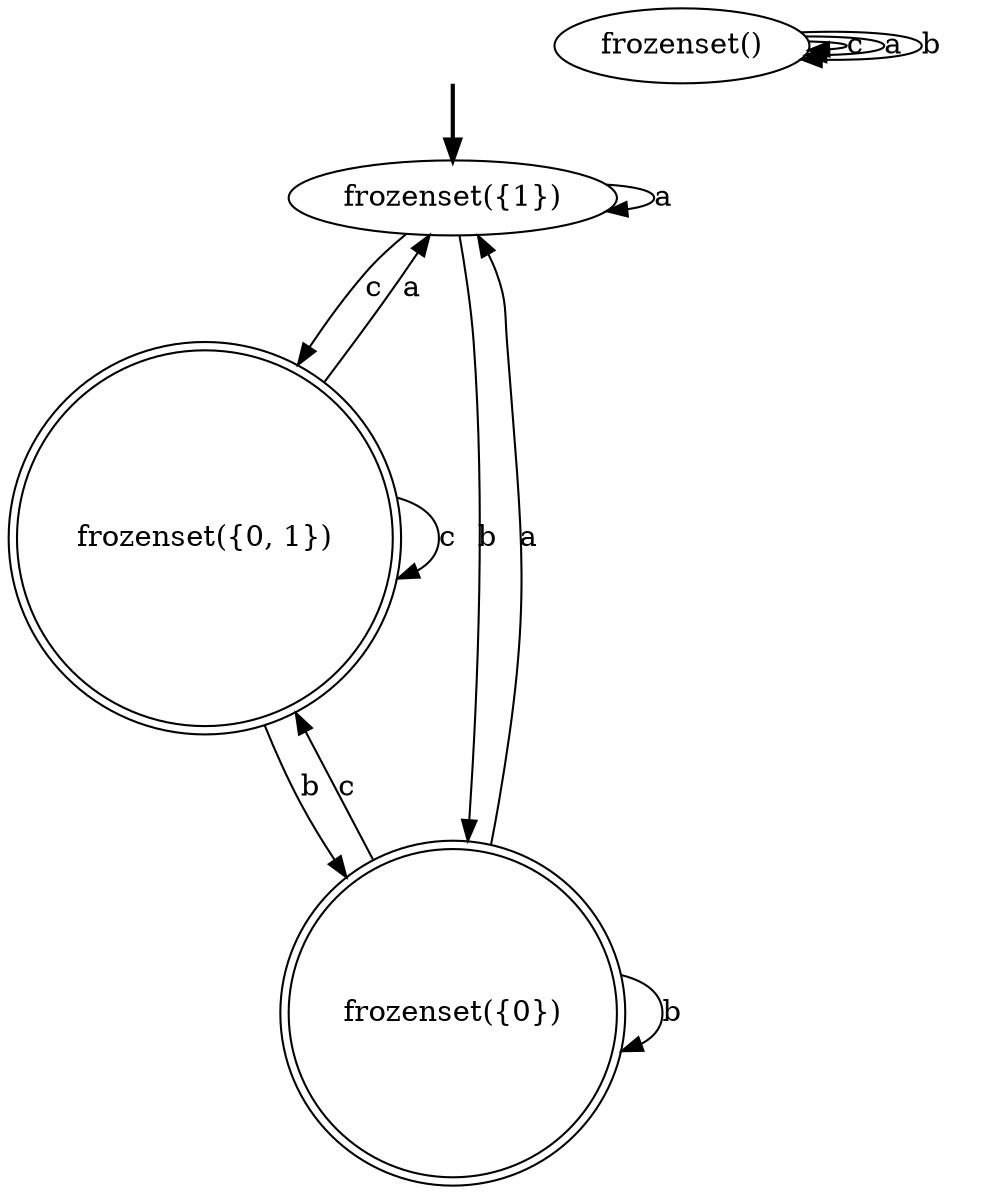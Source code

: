digraph {
	fake [style=invisible]
	"frozenset()"
	"frozenset({0, 1})" [shape=doublecircle]
	"frozenset({0})" [shape=doublecircle]
	"frozenset({1})" [root=true]
	fake -> "frozenset({1})" [style=bold]
	"frozenset({1})" -> "frozenset({0, 1})" [label=c]
	"frozenset({1})" -> "frozenset({1})" [label=a]
	"frozenset({1})" -> "frozenset({0})" [label=b]
	"frozenset()" -> "frozenset()" [label=c]
	"frozenset()" -> "frozenset()" [label=a]
	"frozenset()" -> "frozenset()" [label=b]
	"frozenset({0})" -> "frozenset({0, 1})" [label=c]
	"frozenset({0})" -> "frozenset({1})" [label=a]
	"frozenset({0})" -> "frozenset({0})" [label=b]
	"frozenset({0, 1})" -> "frozenset({0, 1})" [label=c]
	"frozenset({0, 1})" -> "frozenset({1})" [label=a]
	"frozenset({0, 1})" -> "frozenset({0})" [label=b]
}
